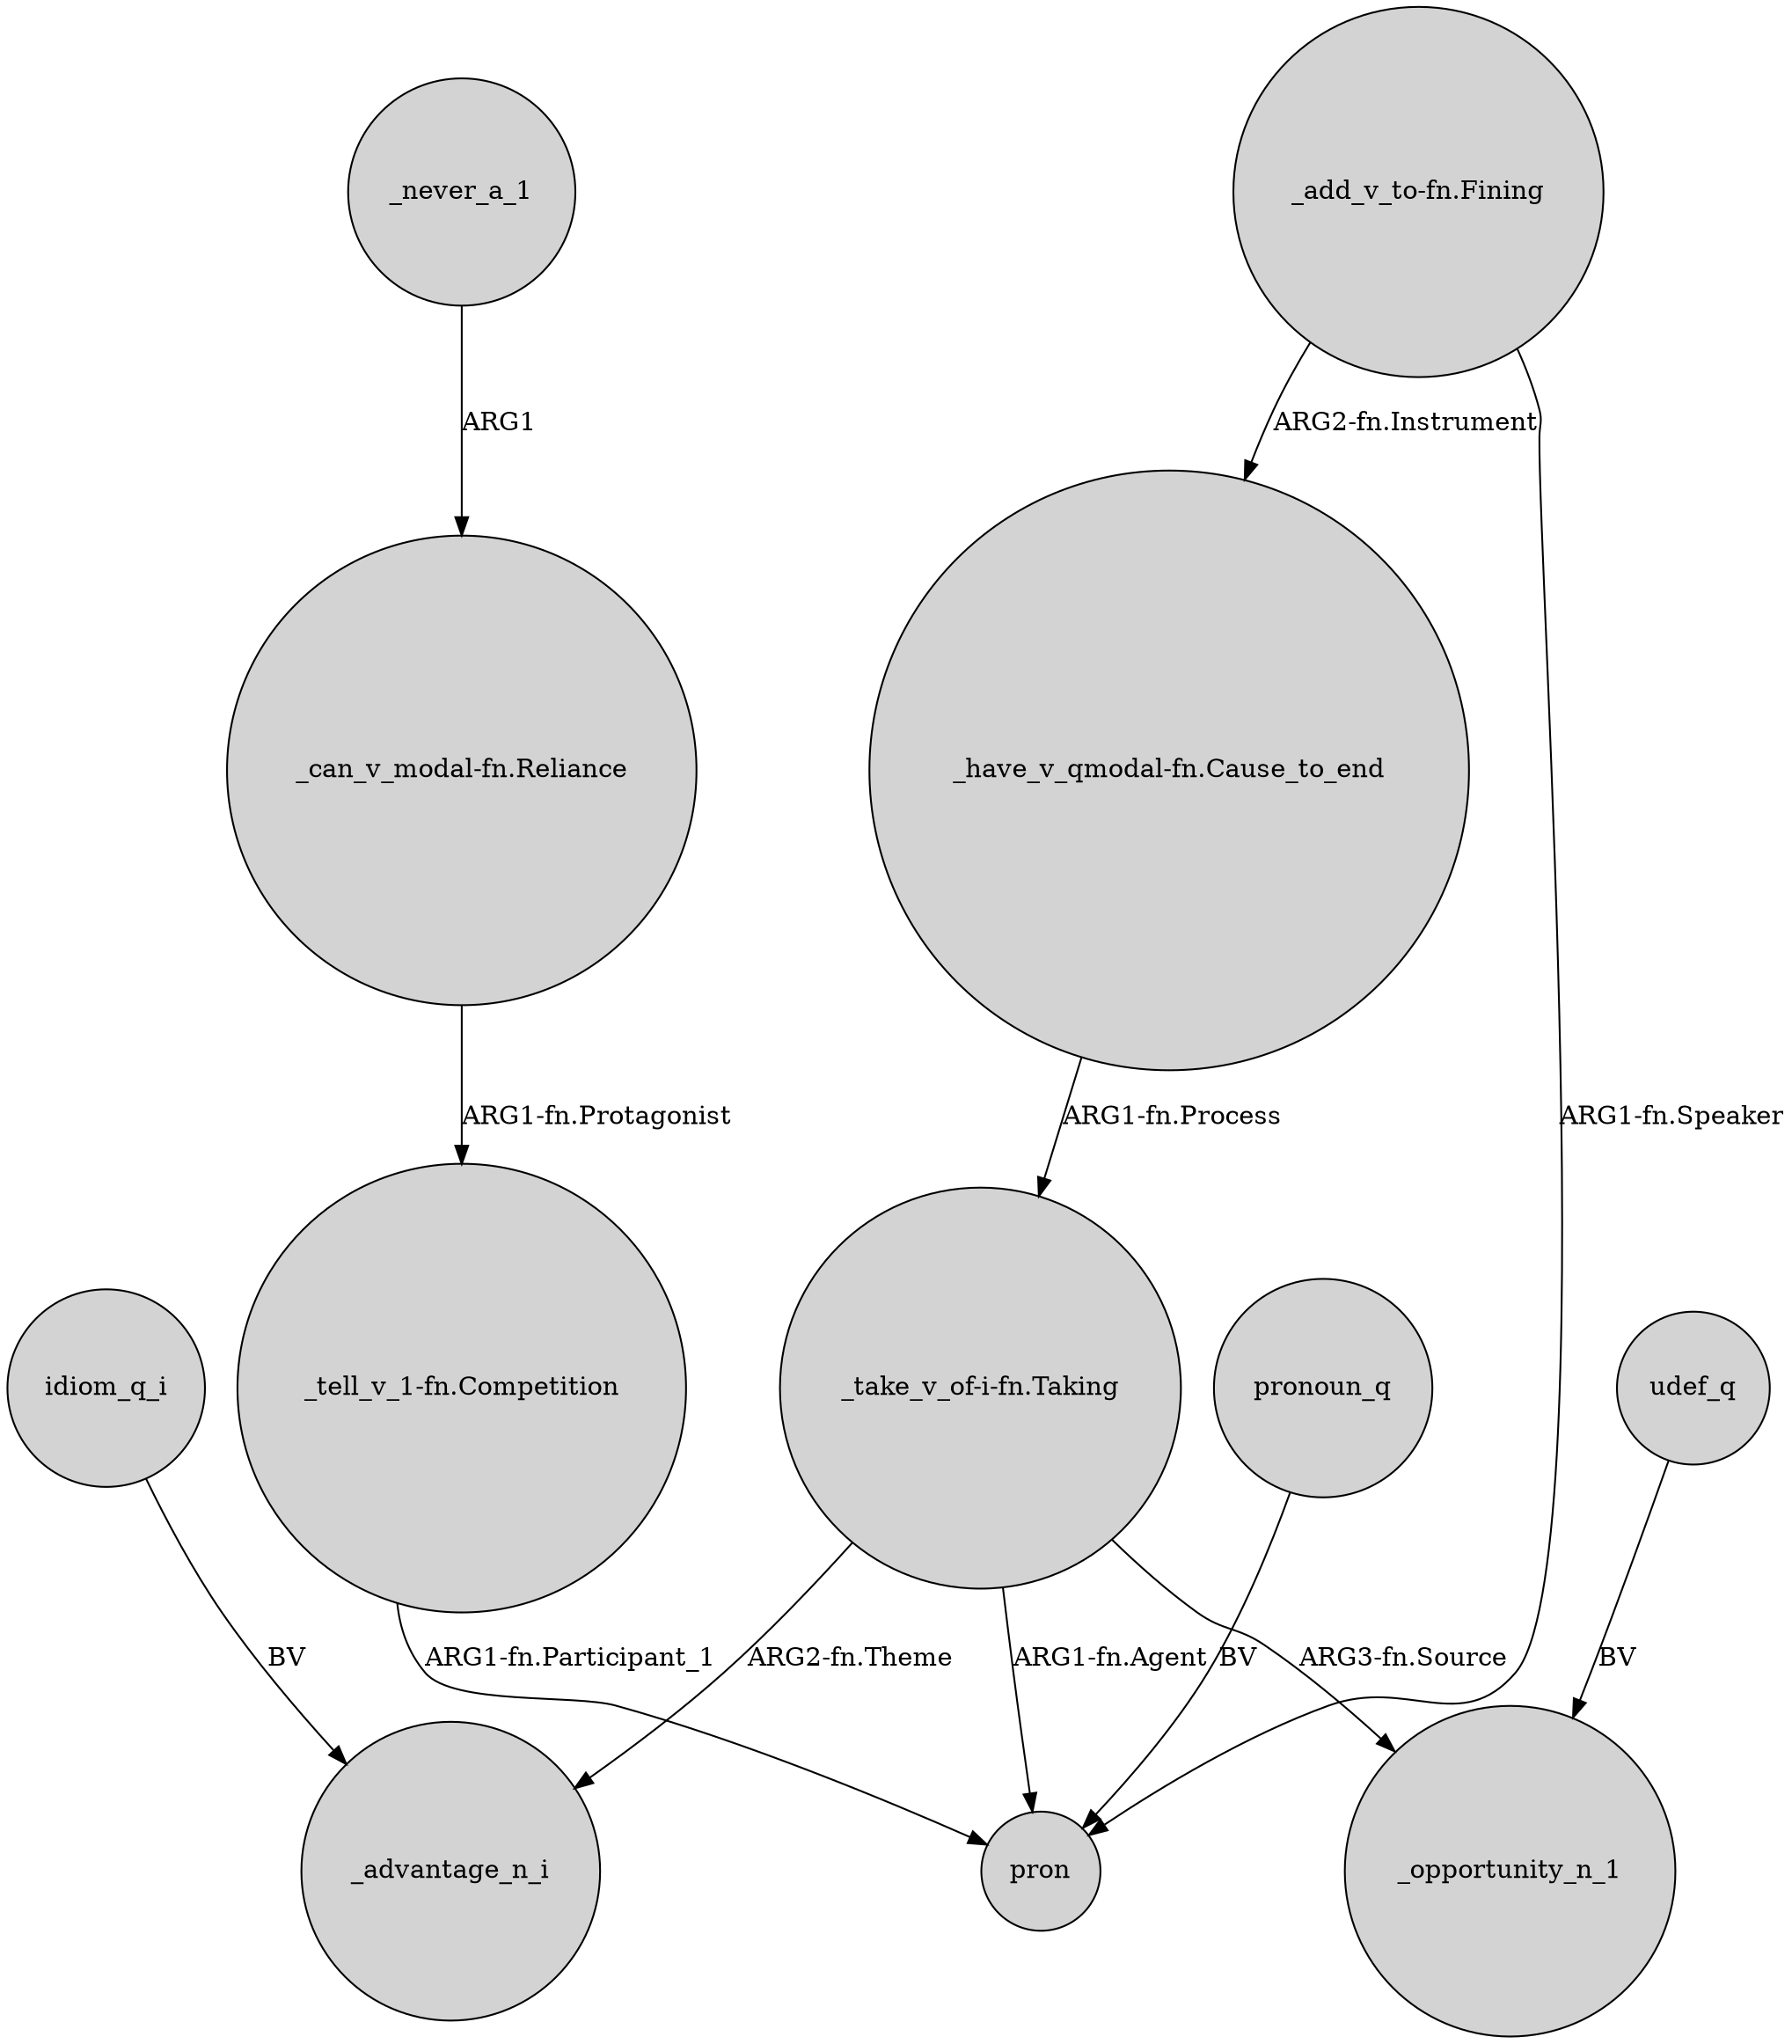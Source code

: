 digraph {
	node [shape=circle style=filled]
	"_have_v_qmodal-fn.Cause_to_end" -> "_take_v_of-i-fn.Taking" [label="ARG1-fn.Process"]
	"_add_v_to-fn.Fining" -> "_have_v_qmodal-fn.Cause_to_end" [label="ARG2-fn.Instrument"]
	"_take_v_of-i-fn.Taking" -> _advantage_n_i [label="ARG2-fn.Theme"]
	_never_a_1 -> "_can_v_modal-fn.Reliance" [label=ARG1]
	"_take_v_of-i-fn.Taking" -> pron [label="ARG1-fn.Agent"]
	idiom_q_i -> _advantage_n_i [label=BV]
	udef_q -> _opportunity_n_1 [label=BV]
	pronoun_q -> pron [label=BV]
	"_tell_v_1-fn.Competition" -> pron [label="ARG1-fn.Participant_1"]
	"_can_v_modal-fn.Reliance" -> "_tell_v_1-fn.Competition" [label="ARG1-fn.Protagonist"]
	"_take_v_of-i-fn.Taking" -> _opportunity_n_1 [label="ARG3-fn.Source"]
	"_add_v_to-fn.Fining" -> pron [label="ARG1-fn.Speaker"]
}
